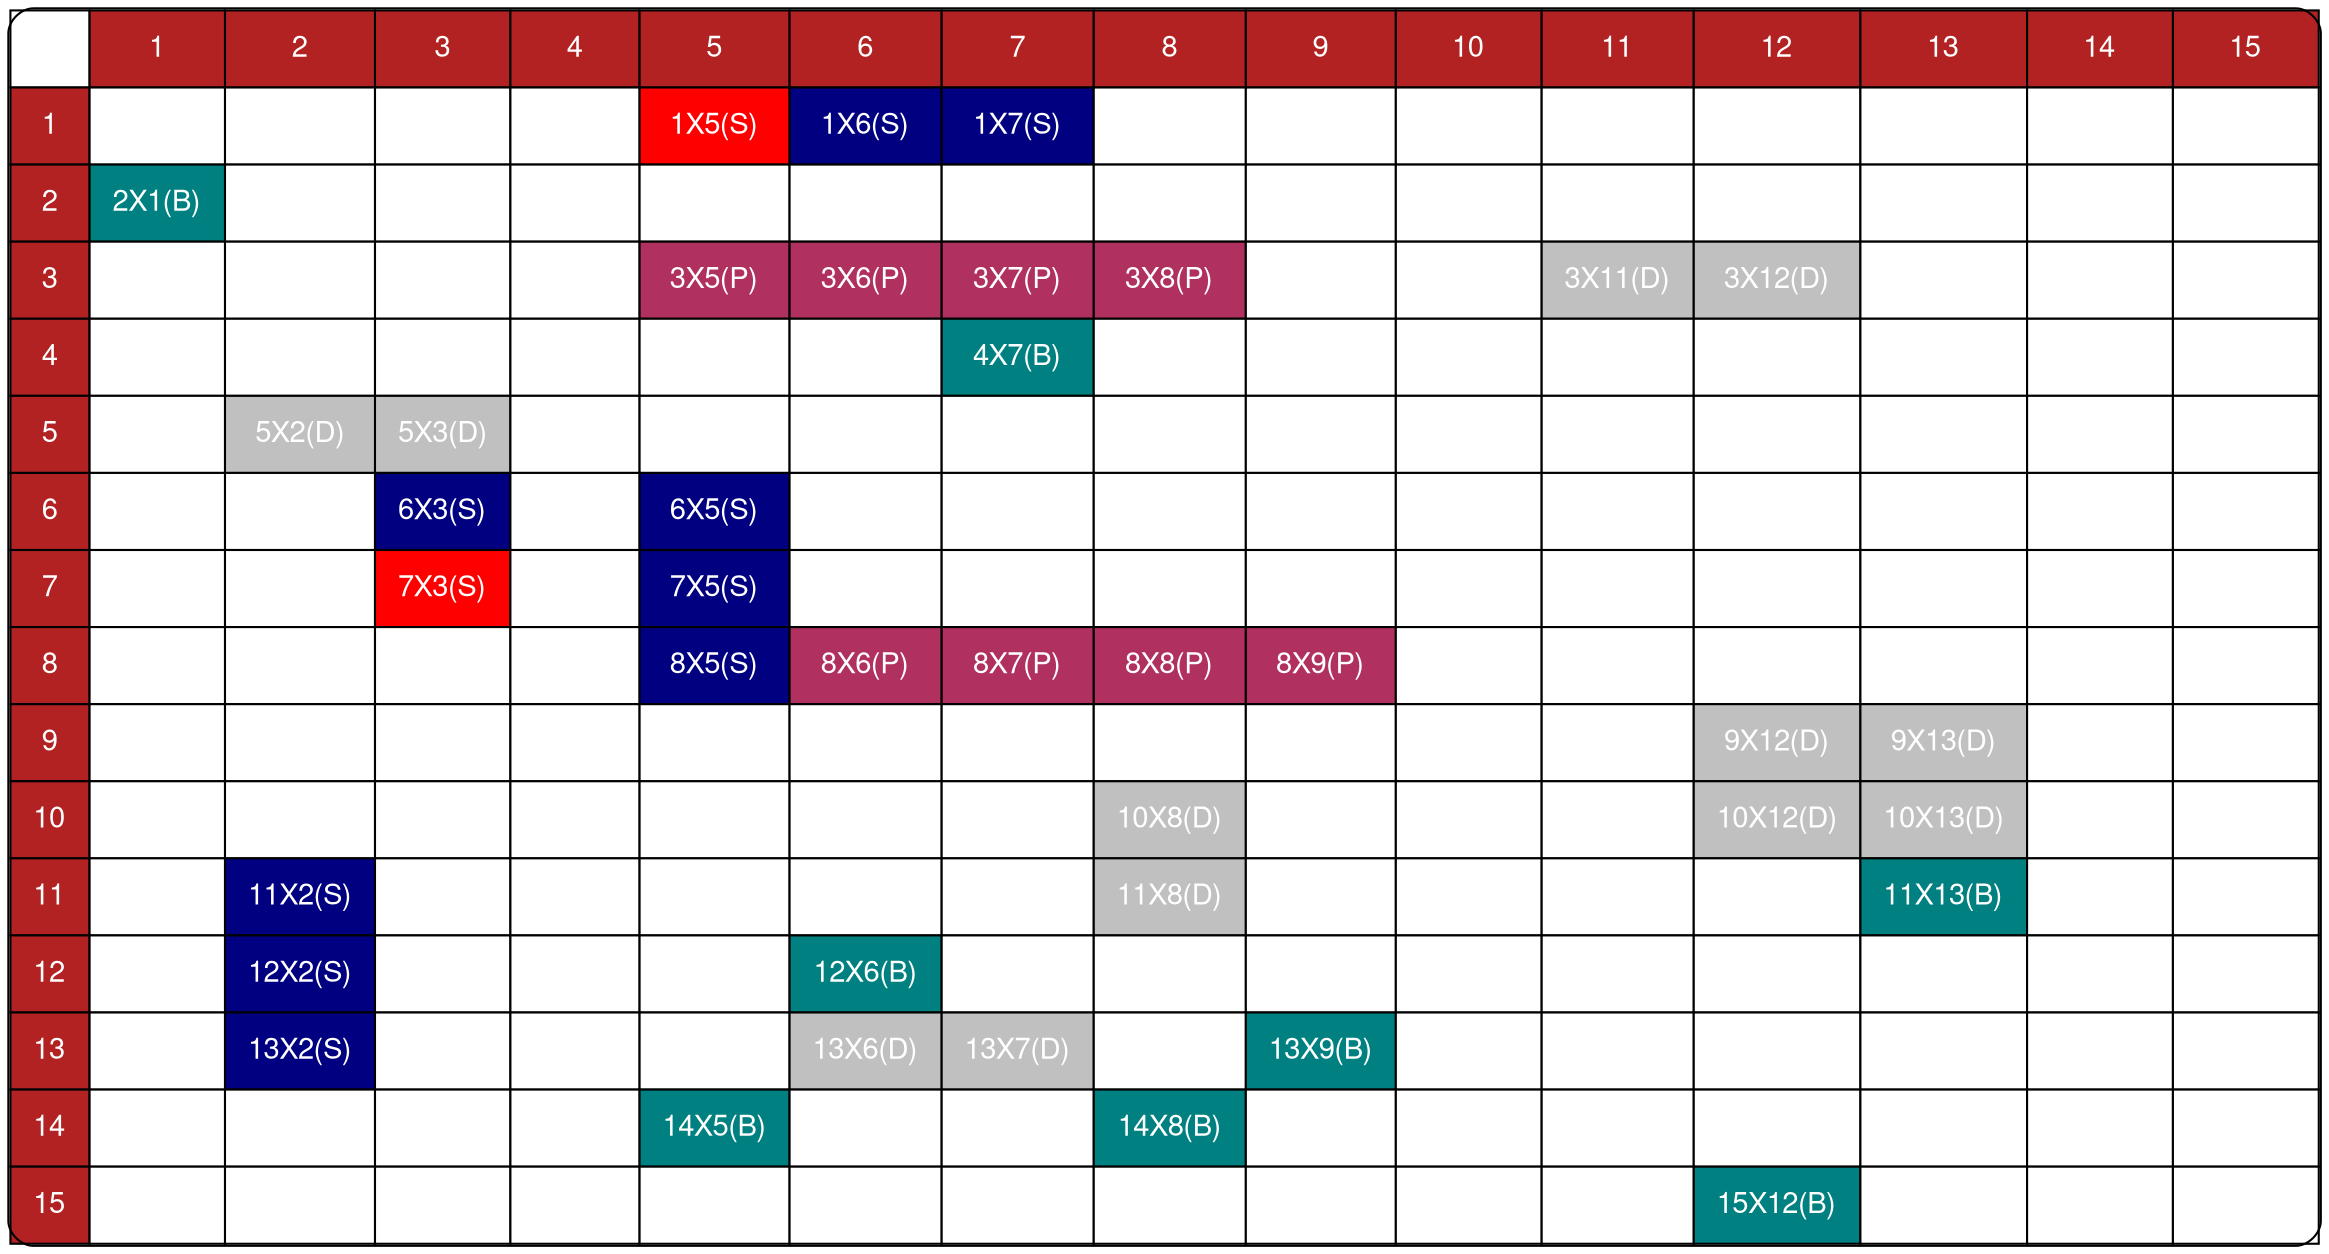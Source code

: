 digraph html {
node [fontname="Helvetica,Arial,sans-serif", fontcolor="white"]
abc [shape = none, margin = 0, label=<
<TABLE BORDER = "1" CELLBORDER = "1" CELLSPACING="0" CELLPADDING="10" style='rounded'>

                    <TR>
	<TD > </TD>
<TD BGCOLOR="FireBrick">1</TD>
	<TD BGCOLOR="FireBrick">2</TD>
	<TD BGCOLOR="FireBrick">3</TD>
	<TD BGCOLOR="FireBrick">4</TD>
	<TD BGCOLOR="FireBrick">5</TD>
	<TD BGCOLOR="FireBrick">6</TD>
	<TD BGCOLOR="FireBrick">7</TD>
	<TD BGCOLOR="FireBrick">8</TD>
	<TD BGCOLOR="FireBrick">9</TD>
	<TD BGCOLOR="FireBrick">10</TD>
	<TD BGCOLOR="FireBrick">11</TD>
	<TD BGCOLOR="FireBrick">12</TD>
	<TD BGCOLOR="FireBrick">13</TD>
	<TD BGCOLOR="FireBrick">14</TD>
	<TD BGCOLOR="FireBrick">15</TD>
	
</TR>
<TR>
	<TD BGCOLOR="FireBrick">1</TD>
	<TD BGCOLOR="white">"1x1"</TD>
	<TD BGCOLOR="white">"1x2"</TD>
	<TD BGCOLOR="white">"1x3"</TD>
	<TD BGCOLOR="white">"1x4"</TD>
	<TD BGCOLOR="Red">1X5(S)</TD>
	<TD BGCOLOR="Navy">1X6(S)</TD>
	<TD BGCOLOR="Navy">1X7(S)</TD>
	<TD BGCOLOR="white">"1x8"</TD>
	<TD BGCOLOR="white">"1x9"</TD>
	<TD BGCOLOR="white">"1x10"</TD>
	<TD BGCOLOR="white">"1x11"</TD>
	<TD BGCOLOR="white">"1x12"</TD>
	<TD BGCOLOR="white">"1x13"</TD>
	<TD BGCOLOR="white">"1x14"</TD>
	<TD BGCOLOR="white">"1x15"</TD>
	
</TR>
<TR>
	<TD BGCOLOR="FireBrick">2</TD>
	<TD BGCOLOR="#008080">2X1(B)</TD>
	<TD BGCOLOR="white">"2x2"</TD>
	<TD BGCOLOR="white">"2x3"</TD>
	<TD BGCOLOR="white">"2x4"</TD>
	<TD BGCOLOR="white">"2x5"</TD>
	<TD BGCOLOR="white">"2x6"</TD>
	<TD BGCOLOR="white">"2x7"</TD>
	<TD BGCOLOR="white">"2x8"</TD>
	<TD BGCOLOR="white">"2x9"</TD>
	<TD BGCOLOR="white">"2x10"</TD>
	<TD BGCOLOR="white">"2x11"</TD>
	<TD BGCOLOR="white">"2x12"</TD>
	<TD BGCOLOR="white">"2x13"</TD>
	<TD BGCOLOR="white">"2x14"</TD>
	<TD BGCOLOR="white">"2x15"</TD>
	
</TR>
<TR>
	<TD BGCOLOR="FireBrick">3</TD>
	<TD BGCOLOR="white">"3x1"</TD>
	<TD BGCOLOR="white">"3x2"</TD>
	<TD BGCOLOR="white">"3x3"</TD>
	<TD BGCOLOR="white">"3x4"</TD>
	<TD BGCOLOR="Maroon">3X5(P)</TD>
	<TD BGCOLOR="Maroon">3X6(P)</TD>
	<TD BGCOLOR="Maroon">3X7(P)</TD>
	<TD BGCOLOR="Maroon">3X8(P)</TD>
	<TD BGCOLOR="white">"3x9"</TD>
	<TD BGCOLOR="white">"3x10"</TD>
	<TD BGCOLOR="Gray">3X11(D)</TD>
	<TD BGCOLOR="Gray">3X12(D)</TD>
	<TD BGCOLOR="white">"3x13"</TD>
	<TD BGCOLOR="white">"3x14"</TD>
	<TD BGCOLOR="white">"3x15"</TD>
	
</TR>
<TR>
	<TD BGCOLOR="FireBrick">4</TD>
	<TD BGCOLOR="white">"4x1"</TD>
	<TD BGCOLOR="white">"4x2"</TD>
	<TD BGCOLOR="white">"4x3"</TD>
	<TD BGCOLOR="white">"4x4"</TD>
	<TD BGCOLOR="white">"4x5"</TD>
	<TD BGCOLOR="white">"4x6"</TD>
	<TD BGCOLOR="#008080">4X7(B)</TD>
	<TD BGCOLOR="white">"4x8"</TD>
	<TD BGCOLOR="white">"4x9"</TD>
	<TD BGCOLOR="white">"4x10"</TD>
	<TD BGCOLOR="white">"4x11"</TD>
	<TD BGCOLOR="white">"4x12"</TD>
	<TD BGCOLOR="white">"4x13"</TD>
	<TD BGCOLOR="white">"4x14"</TD>
	<TD BGCOLOR="white">"4x15"</TD>
	
</TR>
<TR>
	<TD BGCOLOR="FireBrick">5</TD>
	<TD BGCOLOR="white">"5x1"</TD>
	<TD BGCOLOR="Gray">5X2(D)</TD>
	<TD BGCOLOR="Gray">5X3(D)</TD>
	<TD BGCOLOR="white">"5x4"</TD>
	<TD BGCOLOR="white">"5x5"</TD>
	<TD BGCOLOR="white">"5x6"</TD>
	<TD BGCOLOR="white">"5x7"</TD>
	<TD BGCOLOR="white">"5x8"</TD>
	<TD BGCOLOR="white">"5x9"</TD>
	<TD BGCOLOR="white">"5x10"</TD>
	<TD BGCOLOR="white">"5x11"</TD>
	<TD BGCOLOR="white">"5x12"</TD>
	<TD BGCOLOR="white">"5x13"</TD>
	<TD BGCOLOR="white">"5x14"</TD>
	<TD BGCOLOR="white">"5x15"</TD>
	
</TR>
<TR>
	<TD BGCOLOR="FireBrick">6</TD>
	<TD BGCOLOR="white">"6x1"</TD>
	<TD BGCOLOR="white">"6x2"</TD>
	<TD BGCOLOR="Navy">6X3(S)</TD>
	<TD BGCOLOR="white">"6x4"</TD>
	<TD BGCOLOR="Navy">6X5(S)</TD>
	<TD BGCOLOR="white">"6x6"</TD>
	<TD BGCOLOR="white">"6x7"</TD>
	<TD BGCOLOR="white">"6x8"</TD>
	<TD BGCOLOR="white">"6x9"</TD>
	<TD BGCOLOR="white">"6x10"</TD>
	<TD BGCOLOR="white">"6x11"</TD>
	<TD BGCOLOR="white">"6x12"</TD>
	<TD BGCOLOR="white">"6x13"</TD>
	<TD BGCOLOR="white">"6x14"</TD>
	<TD BGCOLOR="white">"6x15"</TD>
	
</TR>
<TR>
	<TD BGCOLOR="FireBrick">7</TD>
	<TD BGCOLOR="white">"7x1"</TD>
	<TD BGCOLOR="white">"7x2"</TD>
	<TD BGCOLOR="Red">7X3(S)</TD>
	<TD BGCOLOR="white">"7x4"</TD>
	<TD BGCOLOR="Navy">7X5(S)</TD>
	<TD BGCOLOR="white">"7x6"</TD>
	<TD BGCOLOR="white">"7x7"</TD>
	<TD BGCOLOR="white">"7x8"</TD>
	<TD BGCOLOR="white">"7x9"</TD>
	<TD BGCOLOR="white">"7x10"</TD>
	<TD BGCOLOR="white">"7x11"</TD>
	<TD BGCOLOR="white">"7x12"</TD>
	<TD BGCOLOR="white">"7x13"</TD>
	<TD BGCOLOR="white">"7x14"</TD>
	<TD BGCOLOR="white">"7x15"</TD>
	
</TR>
<TR>
	<TD BGCOLOR="FireBrick">8</TD>
	<TD BGCOLOR="white">"8x1"</TD>
	<TD BGCOLOR="white">"8x2"</TD>
	<TD BGCOLOR="white">"8x3"</TD>
	<TD BGCOLOR="white">"8x4"</TD>
	<TD BGCOLOR="Navy">8X5(S)</TD>
	<TD BGCOLOR="Maroon">8X6(P)</TD>
	<TD BGCOLOR="Maroon">8X7(P)</TD>
	<TD BGCOLOR="Maroon">8X8(P)</TD>
	<TD BGCOLOR="Maroon">8X9(P)</TD>
	<TD BGCOLOR="white">"8x10"</TD>
	<TD BGCOLOR="white">"8x11"</TD>
	<TD BGCOLOR="white">"8x12"</TD>
	<TD BGCOLOR="white">"8x13"</TD>
	<TD BGCOLOR="white">"8x14"</TD>
	<TD BGCOLOR="white">"8x15"</TD>
	
</TR>
<TR>
	<TD BGCOLOR="FireBrick">9</TD>
	<TD BGCOLOR="white">"9x1"</TD>
	<TD BGCOLOR="white">"9x2"</TD>
	<TD BGCOLOR="white">"9x3"</TD>
	<TD BGCOLOR="white">"9x4"</TD>
	<TD BGCOLOR="white">"9x5"</TD>
	<TD BGCOLOR="white">"9x6"</TD>
	<TD BGCOLOR="white">"9x7"</TD>
	<TD BGCOLOR="white">"9x8"</TD>
	<TD BGCOLOR="white">"9x9"</TD>
	<TD BGCOLOR="white">"9x10"</TD>
	<TD BGCOLOR="white">"9x11"</TD>
	<TD BGCOLOR="Gray">9X12(D)</TD>
	<TD BGCOLOR="Gray">9X13(D)</TD>
	<TD BGCOLOR="white">"9x14"</TD>
	<TD BGCOLOR="white">"9x15"</TD>
	
</TR>
<TR>
	<TD BGCOLOR="FireBrick">10</TD>
	<TD BGCOLOR="white">"10x1"</TD>
	<TD BGCOLOR="white">"10x2"</TD>
	<TD BGCOLOR="white">"10x3"</TD>
	<TD BGCOLOR="white">"10x4"</TD>
	<TD BGCOLOR="white">"10x5"</TD>
	<TD BGCOLOR="white">"10x6"</TD>
	<TD BGCOLOR="white">"10x7"</TD>
	<TD BGCOLOR="Gray">10X8(D)</TD>
	<TD BGCOLOR="white">"10x9"</TD>
	<TD BGCOLOR="white">"10x10"</TD>
	<TD BGCOLOR="white">"10x11"</TD>
	<TD BGCOLOR="Gray">10X12(D)</TD>
	<TD BGCOLOR="Gray">10X13(D)</TD>
	<TD BGCOLOR="white">"10x14"</TD>
	<TD BGCOLOR="white">"10x15"</TD>
	
</TR>
<TR>
	<TD BGCOLOR="FireBrick">11</TD>
	<TD BGCOLOR="white">"11x1"</TD>
	<TD BGCOLOR="Navy">11X2(S)</TD>
	<TD BGCOLOR="white">"11x3"</TD>
	<TD BGCOLOR="white">"11x4"</TD>
	<TD BGCOLOR="white">"11x5"</TD>
	<TD BGCOLOR="white">"11x6"</TD>
	<TD BGCOLOR="white">"11x7"</TD>
	<TD BGCOLOR="Gray">11X8(D)</TD>
	<TD BGCOLOR="white">"11x9"</TD>
	<TD BGCOLOR="white">"11x10"</TD>
	<TD BGCOLOR="white">"11x11"</TD>
	<TD BGCOLOR="white">"11x12"</TD>
	<TD BGCOLOR="#008080">11X13(B)</TD>
	<TD BGCOLOR="white">"11x14"</TD>
	<TD BGCOLOR="white">"11x15"</TD>
	
</TR>
<TR>
	<TD BGCOLOR="FireBrick">12</TD>
	<TD BGCOLOR="white">"12x1"</TD>
	<TD BGCOLOR="Navy">12X2(S)</TD>
	<TD BGCOLOR="white">"12x3"</TD>
	<TD BGCOLOR="white">"12x4"</TD>
	<TD BGCOLOR="white">"12x5"</TD>
	<TD BGCOLOR="#008080">12X6(B)</TD>
	<TD BGCOLOR="white">"12x7"</TD>
	<TD BGCOLOR="white">"12x8"</TD>
	<TD BGCOLOR="white">"12x9"</TD>
	<TD BGCOLOR="white">"12x10"</TD>
	<TD BGCOLOR="white">"12x11"</TD>
	<TD BGCOLOR="white">"12x12"</TD>
	<TD BGCOLOR="white">"12x13"</TD>
	<TD BGCOLOR="white">"12x14"</TD>
	<TD BGCOLOR="white">"12x15"</TD>
	
</TR>
<TR>
	<TD BGCOLOR="FireBrick">13</TD>
	<TD BGCOLOR="white">"13x1"</TD>
	<TD BGCOLOR="Navy">13X2(S)</TD>
	<TD BGCOLOR="white">"13x3"</TD>
	<TD BGCOLOR="white">"13x4"</TD>
	<TD BGCOLOR="white">"13x5"</TD>
	<TD BGCOLOR="Gray">13X6(D)</TD>
	<TD BGCOLOR="Gray">13X7(D)</TD>
	<TD BGCOLOR="white">"13x8"</TD>
	<TD BGCOLOR="#008080">13X9(B)</TD>
	<TD BGCOLOR="white">"13x10"</TD>
	<TD BGCOLOR="white">"13x11"</TD>
	<TD BGCOLOR="white">"13x12"</TD>
	<TD BGCOLOR="white">"13x13"</TD>
	<TD BGCOLOR="white">"13x14"</TD>
	<TD BGCOLOR="white">"13x15"</TD>
	
</TR>
<TR>
	<TD BGCOLOR="FireBrick">14</TD>
	<TD BGCOLOR="white">"14x1"</TD>
	<TD BGCOLOR="white">"14x2"</TD>
	<TD BGCOLOR="white">"14x3"</TD>
	<TD BGCOLOR="white">"14x4"</TD>
	<TD BGCOLOR="#008080">14X5(B)</TD>
	<TD BGCOLOR="white">"14x6"</TD>
	<TD BGCOLOR="white">"14x7"</TD>
	<TD BGCOLOR="#008080">14X8(B)</TD>
	<TD BGCOLOR="white">"14x9"</TD>
	<TD BGCOLOR="white">"14x10"</TD>
	<TD BGCOLOR="white">"14x11"</TD>
	<TD BGCOLOR="white">"14x12"</TD>
	<TD BGCOLOR="white">"14x13"</TD>
	<TD BGCOLOR="white">"14x14"</TD>
	<TD BGCOLOR="white">"14x15"</TD>
	
</TR>
<TR>
	<TD BGCOLOR="FireBrick">15</TD>
	<TD BGCOLOR="white">"15x1"</TD>
	<TD BGCOLOR="white">"15x2"</TD>
	<TD BGCOLOR="white">"15x3"</TD>
	<TD BGCOLOR="white">"15x4"</TD>
	<TD BGCOLOR="white">"15x5"</TD>
	<TD BGCOLOR="white">"15x6"</TD>
	<TD BGCOLOR="white">"15x7"</TD>
	<TD BGCOLOR="white">"15x8"</TD>
	<TD BGCOLOR="white">"15x9"</TD>
	<TD BGCOLOR="white">"15x10"</TD>
	<TD BGCOLOR="white">"15x11"</TD>
	<TD BGCOLOR="#008080">15X12(B)</TD>
	<TD BGCOLOR="white">"15x13"</TD>
	<TD BGCOLOR="white">"15x14"</TD>
	<TD BGCOLOR="white">"15x15"</TD>
	
</TR>
</TABLE>>];
}